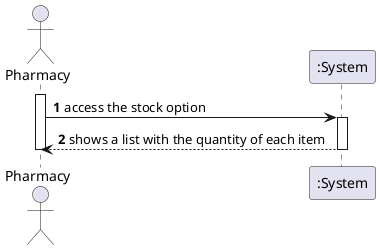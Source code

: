 @startuml
autonumber
actor "Pharmacy" as Pharmacy
participant ":System" as STM
activate Pharmacy
Pharmacy-> STM :access the stock option
activate STM
STM --> Pharmacy : shows a list with the quantity of each item
deactivate STM

deactivate Pharmacy
@enduml
